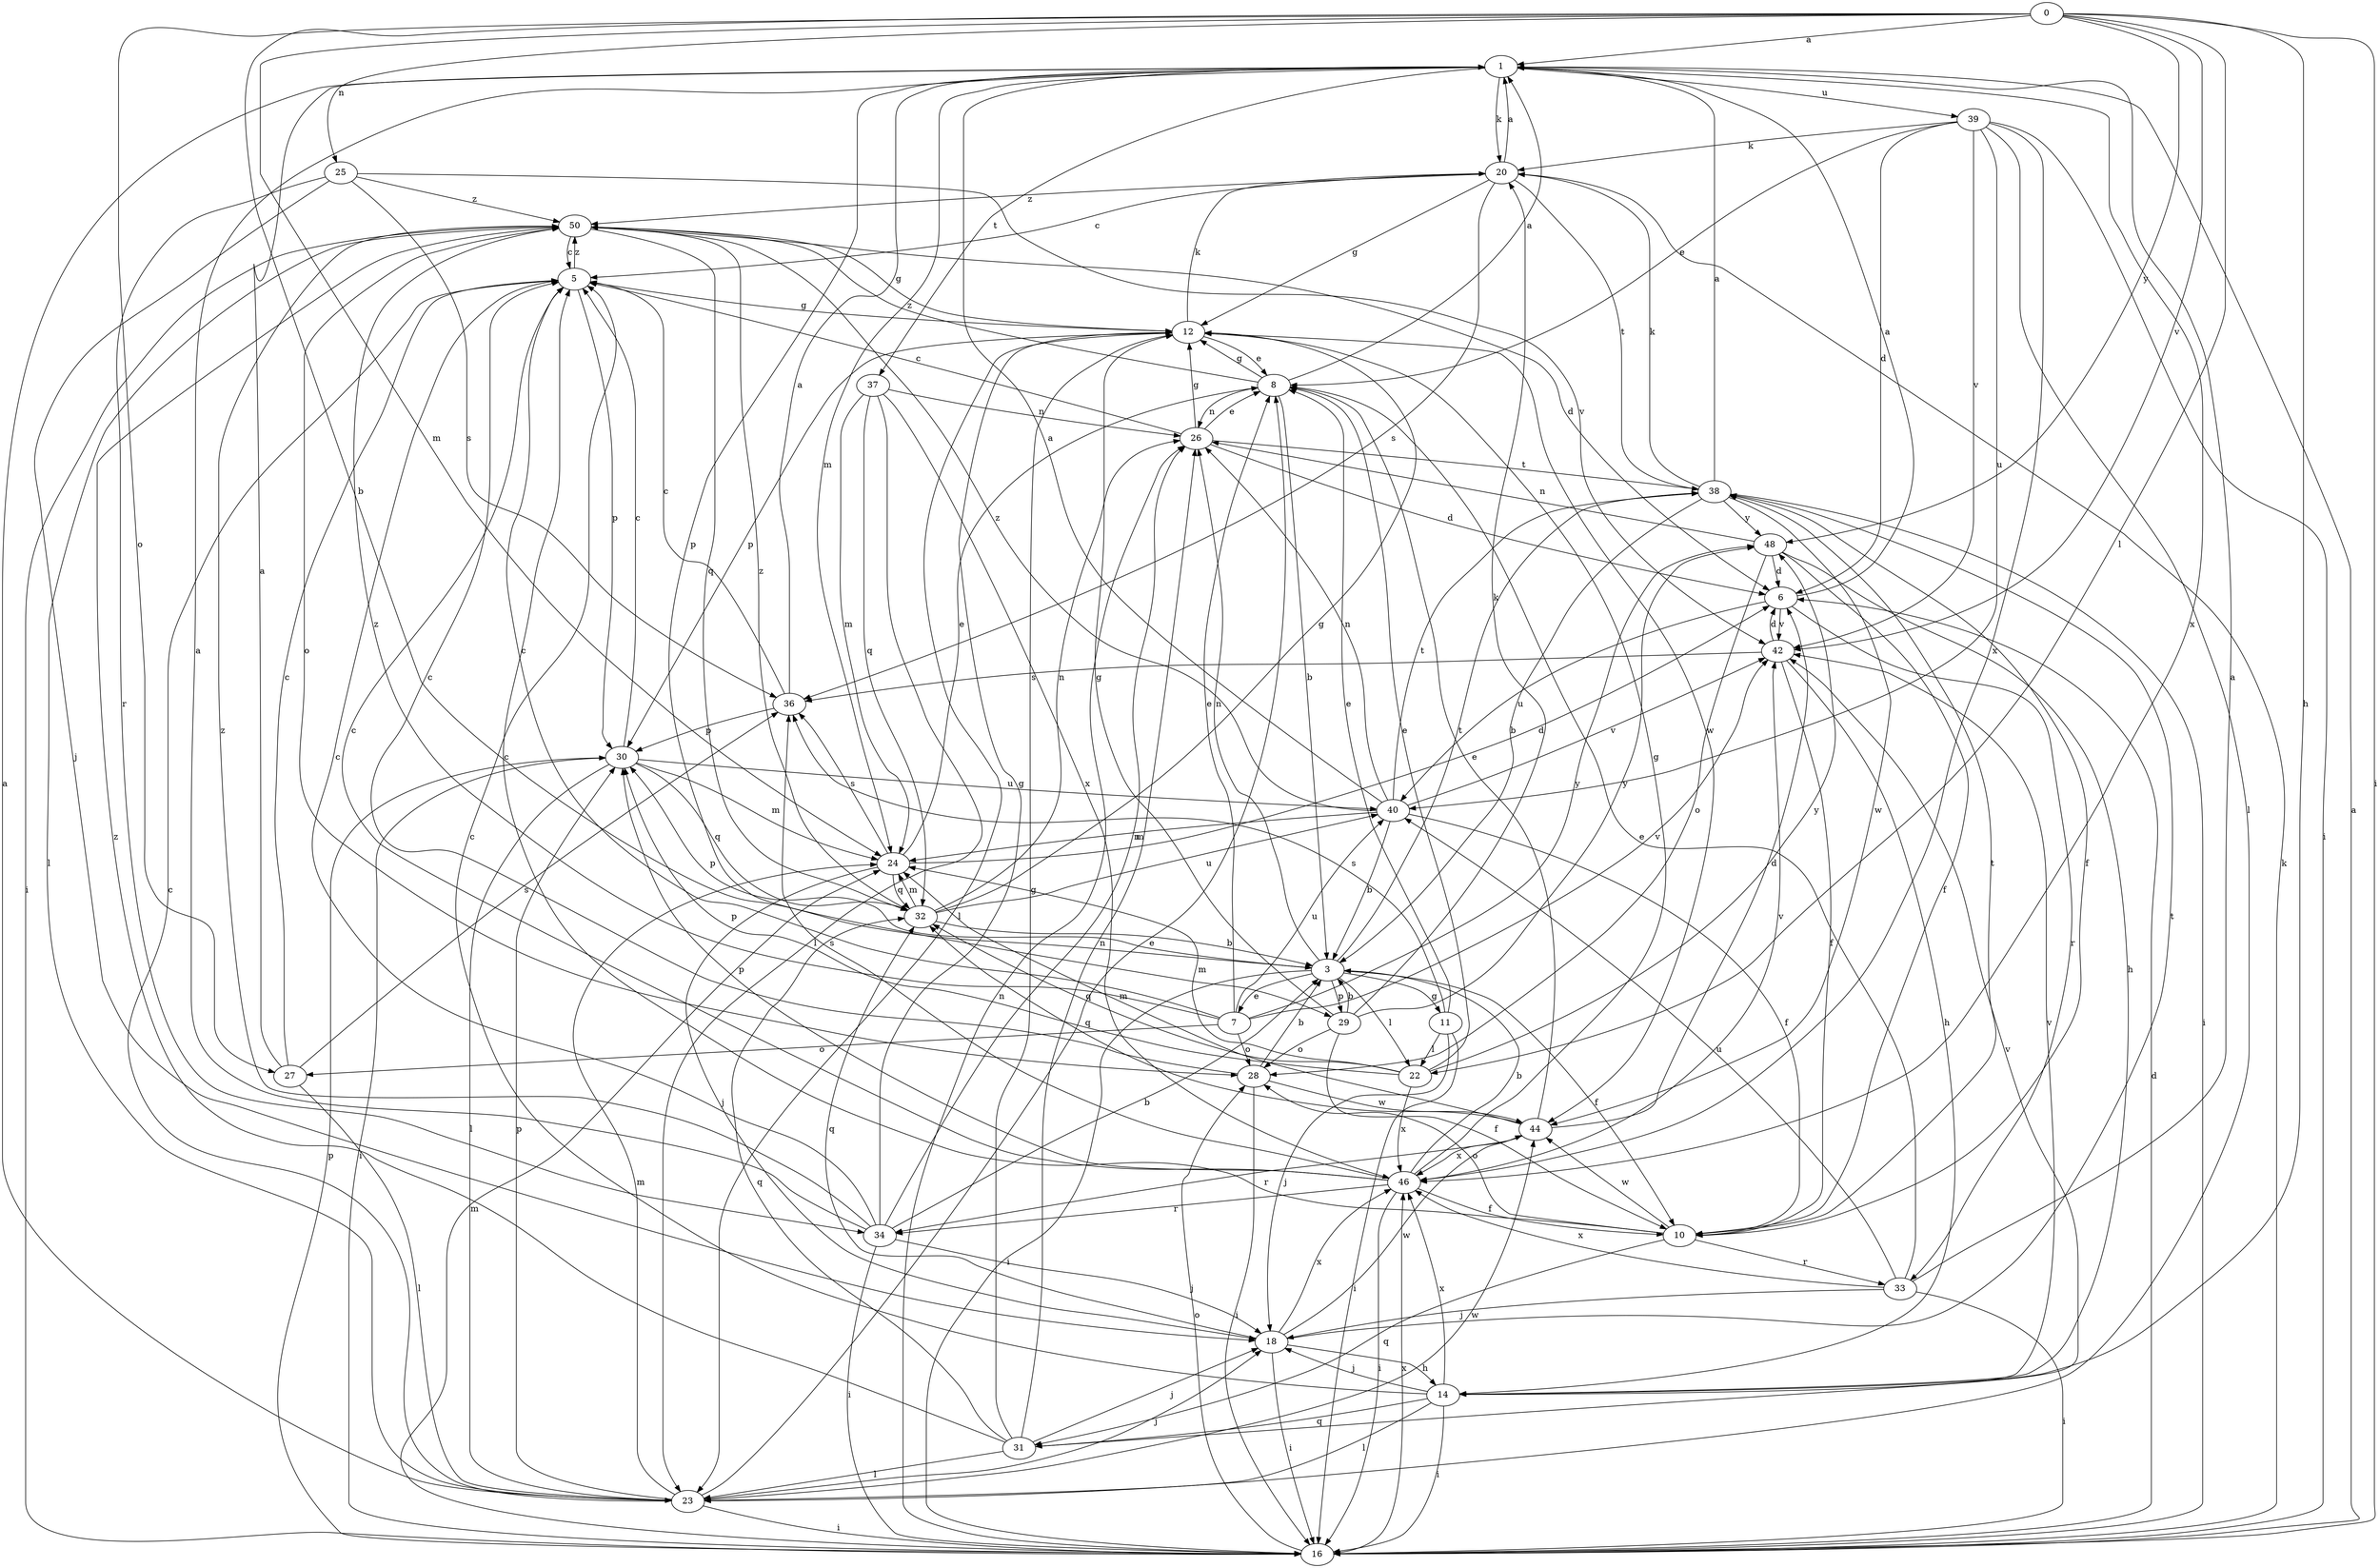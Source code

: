 strict digraph  {
0;
1;
3;
5;
6;
7;
8;
10;
11;
12;
14;
16;
18;
20;
22;
23;
24;
25;
26;
27;
28;
29;
30;
31;
32;
33;
34;
36;
37;
38;
39;
40;
42;
44;
46;
48;
50;
0 -> 1  [label=a];
0 -> 3  [label=b];
0 -> 14  [label=h];
0 -> 16  [label=i];
0 -> 22  [label=l];
0 -> 24  [label=m];
0 -> 25  [label=n];
0 -> 27  [label=o];
0 -> 42  [label=v];
0 -> 48  [label=y];
1 -> 20  [label=k];
1 -> 24  [label=m];
1 -> 29  [label=p];
1 -> 37  [label=t];
1 -> 39  [label=u];
1 -> 46  [label=x];
3 -> 7  [label=e];
3 -> 10  [label=f];
3 -> 11  [label=g];
3 -> 16  [label=i];
3 -> 22  [label=l];
3 -> 26  [label=n];
3 -> 29  [label=p];
3 -> 30  [label=p];
3 -> 38  [label=t];
5 -> 12  [label=g];
5 -> 30  [label=p];
5 -> 50  [label=z];
6 -> 1  [label=a];
6 -> 33  [label=r];
6 -> 40  [label=u];
6 -> 42  [label=v];
7 -> 5  [label=c];
7 -> 8  [label=e];
7 -> 27  [label=o];
7 -> 28  [label=o];
7 -> 40  [label=u];
7 -> 42  [label=v];
7 -> 48  [label=y];
7 -> 50  [label=z];
8 -> 1  [label=a];
8 -> 3  [label=b];
8 -> 12  [label=g];
8 -> 26  [label=n];
8 -> 50  [label=z];
10 -> 5  [label=c];
10 -> 28  [label=o];
10 -> 31  [label=q];
10 -> 33  [label=r];
10 -> 38  [label=t];
10 -> 44  [label=w];
11 -> 8  [label=e];
11 -> 16  [label=i];
11 -> 18  [label=j];
11 -> 22  [label=l];
11 -> 36  [label=s];
12 -> 8  [label=e];
12 -> 20  [label=k];
12 -> 23  [label=l];
12 -> 30  [label=p];
12 -> 44  [label=w];
14 -> 5  [label=c];
14 -> 16  [label=i];
14 -> 18  [label=j];
14 -> 23  [label=l];
14 -> 31  [label=q];
14 -> 42  [label=v];
14 -> 46  [label=x];
16 -> 1  [label=a];
16 -> 6  [label=d];
16 -> 20  [label=k];
16 -> 24  [label=m];
16 -> 26  [label=n];
16 -> 28  [label=o];
16 -> 30  [label=p];
16 -> 46  [label=x];
18 -> 14  [label=h];
18 -> 16  [label=i];
18 -> 32  [label=q];
18 -> 38  [label=t];
18 -> 44  [label=w];
18 -> 46  [label=x];
20 -> 1  [label=a];
20 -> 5  [label=c];
20 -> 12  [label=g];
20 -> 36  [label=s];
20 -> 38  [label=t];
20 -> 50  [label=z];
22 -> 8  [label=e];
22 -> 24  [label=m];
22 -> 30  [label=p];
22 -> 32  [label=q];
22 -> 46  [label=x];
22 -> 48  [label=y];
23 -> 1  [label=a];
23 -> 5  [label=c];
23 -> 8  [label=e];
23 -> 16  [label=i];
23 -> 18  [label=j];
23 -> 24  [label=m];
23 -> 30  [label=p];
23 -> 44  [label=w];
24 -> 6  [label=d];
24 -> 8  [label=e];
24 -> 18  [label=j];
24 -> 32  [label=q];
24 -> 36  [label=s];
25 -> 18  [label=j];
25 -> 34  [label=r];
25 -> 36  [label=s];
25 -> 42  [label=v];
25 -> 50  [label=z];
26 -> 5  [label=c];
26 -> 6  [label=d];
26 -> 8  [label=e];
26 -> 12  [label=g];
26 -> 38  [label=t];
27 -> 1  [label=a];
27 -> 5  [label=c];
27 -> 23  [label=l];
27 -> 36  [label=s];
28 -> 3  [label=b];
28 -> 5  [label=c];
28 -> 16  [label=i];
28 -> 44  [label=w];
29 -> 3  [label=b];
29 -> 10  [label=f];
29 -> 12  [label=g];
29 -> 20  [label=k];
29 -> 28  [label=o];
29 -> 48  [label=y];
30 -> 5  [label=c];
30 -> 16  [label=i];
30 -> 23  [label=l];
30 -> 24  [label=m];
30 -> 32  [label=q];
30 -> 40  [label=u];
31 -> 12  [label=g];
31 -> 18  [label=j];
31 -> 23  [label=l];
31 -> 26  [label=n];
31 -> 32  [label=q];
31 -> 42  [label=v];
31 -> 50  [label=z];
32 -> 3  [label=b];
32 -> 12  [label=g];
32 -> 24  [label=m];
32 -> 26  [label=n];
32 -> 40  [label=u];
32 -> 50  [label=z];
33 -> 1  [label=a];
33 -> 8  [label=e];
33 -> 16  [label=i];
33 -> 18  [label=j];
33 -> 40  [label=u];
33 -> 46  [label=x];
34 -> 1  [label=a];
34 -> 3  [label=b];
34 -> 5  [label=c];
34 -> 12  [label=g];
34 -> 16  [label=i];
34 -> 18  [label=j];
34 -> 26  [label=n];
34 -> 50  [label=z];
36 -> 1  [label=a];
36 -> 5  [label=c];
36 -> 30  [label=p];
37 -> 23  [label=l];
37 -> 24  [label=m];
37 -> 26  [label=n];
37 -> 32  [label=q];
37 -> 46  [label=x];
38 -> 1  [label=a];
38 -> 3  [label=b];
38 -> 10  [label=f];
38 -> 16  [label=i];
38 -> 20  [label=k];
38 -> 44  [label=w];
38 -> 48  [label=y];
39 -> 6  [label=d];
39 -> 8  [label=e];
39 -> 16  [label=i];
39 -> 20  [label=k];
39 -> 23  [label=l];
39 -> 40  [label=u];
39 -> 42  [label=v];
39 -> 46  [label=x];
40 -> 1  [label=a];
40 -> 3  [label=b];
40 -> 10  [label=f];
40 -> 24  [label=m];
40 -> 26  [label=n];
40 -> 38  [label=t];
40 -> 42  [label=v];
40 -> 50  [label=z];
42 -> 6  [label=d];
42 -> 10  [label=f];
42 -> 14  [label=h];
42 -> 36  [label=s];
44 -> 6  [label=d];
44 -> 8  [label=e];
44 -> 24  [label=m];
44 -> 32  [label=q];
44 -> 34  [label=r];
44 -> 46  [label=x];
46 -> 3  [label=b];
46 -> 5  [label=c];
46 -> 10  [label=f];
46 -> 12  [label=g];
46 -> 16  [label=i];
46 -> 30  [label=p];
46 -> 34  [label=r];
46 -> 36  [label=s];
46 -> 42  [label=v];
48 -> 6  [label=d];
48 -> 10  [label=f];
48 -> 14  [label=h];
48 -> 26  [label=n];
48 -> 28  [label=o];
50 -> 5  [label=c];
50 -> 6  [label=d];
50 -> 12  [label=g];
50 -> 16  [label=i];
50 -> 23  [label=l];
50 -> 28  [label=o];
50 -> 32  [label=q];
}
